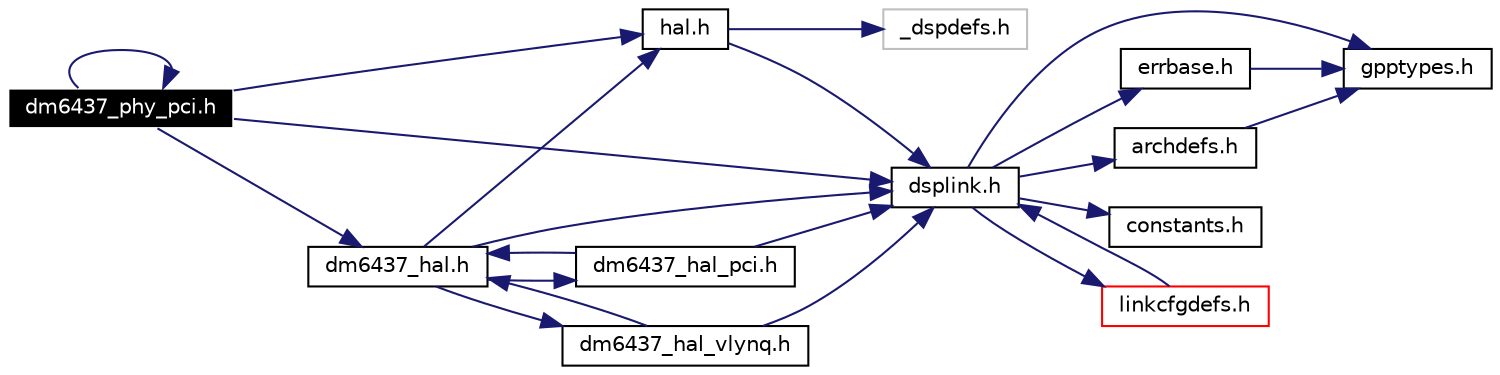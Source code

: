 digraph G
{
  edge [fontname="Helvetica",fontsize=10,labelfontname="Helvetica",labelfontsize=10];
  node [fontname="Helvetica",fontsize=10,shape=record];
  rankdir=LR;
  Node1 [label="dm6437_phy_pci.h",height=0.2,width=0.4,color="white", fillcolor="black", style="filled" fontcolor="white"];
  Node1 -> Node2 [color="midnightblue",fontsize=10,style="solid",fontname="Helvetica"];
  Node2 [label="dsplink.h",height=0.2,width=0.4,color="black", fillcolor="white", style="filled",URL="$gpp_2inc_2dsplink_8h.html"];
  Node2 -> Node3 [color="midnightblue",fontsize=10,style="solid",fontname="Helvetica"];
  Node3 [label="gpptypes.h",height=0.2,width=0.4,color="black", fillcolor="white", style="filled",URL="$gpptypes_8h.html"];
  Node2 -> Node4 [color="midnightblue",fontsize=10,style="solid",fontname="Helvetica"];
  Node4 [label="constants.h",height=0.2,width=0.4,color="black", fillcolor="white", style="filled",URL="$constants_8h.html"];
  Node2 -> Node5 [color="midnightblue",fontsize=10,style="solid",fontname="Helvetica"];
  Node5 [label="errbase.h",height=0.2,width=0.4,color="black", fillcolor="white", style="filled",URL="$errbase_8h.html"];
  Node5 -> Node3 [color="midnightblue",fontsize=10,style="solid",fontname="Helvetica"];
  Node2 -> Node6 [color="midnightblue",fontsize=10,style="solid",fontname="Helvetica"];
  Node6 [label="archdefs.h",height=0.2,width=0.4,color="black", fillcolor="white", style="filled",URL="$archdefs_8h.html"];
  Node6 -> Node3 [color="midnightblue",fontsize=10,style="solid",fontname="Helvetica"];
  Node2 -> Node7 [color="midnightblue",fontsize=10,style="solid",fontname="Helvetica"];
  Node7 [label="linkcfgdefs.h",height=0.2,width=0.4,color="red", fillcolor="white", style="filled",URL="$linkcfgdefs_8h.html"];
  Node7 -> Node2 [color="midnightblue",fontsize=10,style="solid",fontname="Helvetica"];
  Node1 -> Node8 [color="midnightblue",fontsize=10,style="solid",fontname="Helvetica"];
  Node8 [label="hal.h",height=0.2,width=0.4,color="black", fillcolor="white", style="filled",URL="$hal_8h.html"];
  Node8 -> Node2 [color="midnightblue",fontsize=10,style="solid",fontname="Helvetica"];
  Node8 -> Node9 [color="midnightblue",fontsize=10,style="solid",fontname="Helvetica"];
  Node9 [label="_dspdefs.h",height=0.2,width=0.4,color="grey75", fillcolor="white", style="filled"];
  Node1 -> Node10 [color="midnightblue",fontsize=10,style="solid",fontname="Helvetica"];
  Node10 [label="dm6437_hal.h",height=0.2,width=0.4,color="black", fillcolor="white", style="filled",URL="$dm6437__hal_8h.html"];
  Node10 -> Node2 [color="midnightblue",fontsize=10,style="solid",fontname="Helvetica"];
  Node10 -> Node8 [color="midnightblue",fontsize=10,style="solid",fontname="Helvetica"];
  Node10 -> Node11 [color="midnightblue",fontsize=10,style="solid",fontname="Helvetica"];
  Node11 [label="dm6437_hal_pci.h",height=0.2,width=0.4,color="black", fillcolor="white", style="filled",URL="$dm6437__hal__pci_8h.html"];
  Node11 -> Node2 [color="midnightblue",fontsize=10,style="solid",fontname="Helvetica"];
  Node11 -> Node10 [color="midnightblue",fontsize=10,style="solid",fontname="Helvetica"];
  Node10 -> Node12 [color="midnightblue",fontsize=10,style="solid",fontname="Helvetica"];
  Node12 [label="dm6437_hal_vlynq.h",height=0.2,width=0.4,color="black", fillcolor="white", style="filled",URL="$dm6437__hal__vlynq_8h.html"];
  Node12 -> Node2 [color="midnightblue",fontsize=10,style="solid",fontname="Helvetica"];
  Node12 -> Node10 [color="midnightblue",fontsize=10,style="solid",fontname="Helvetica"];
  Node1 -> Node1 [color="midnightblue",fontsize=10,style="solid",fontname="Helvetica"];
}

